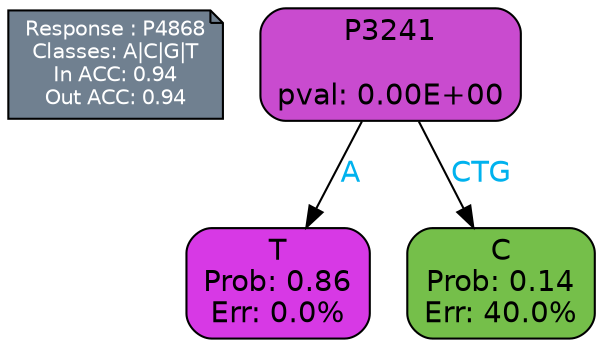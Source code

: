 digraph Tree {
node [shape=box, style="filled, rounded", color="black", fontname=helvetica] ;
graph [ranksep=equally, splines=polylines, bgcolor=transparent, dpi=600] ;
edge [fontname=helvetica] ;
LEGEND [label="Response : P4868
Classes: A|C|G|T
In ACC: 0.94
Out ACC: 0.94
",shape=note,align=left,style=filled,fillcolor="slategray",fontcolor="white",fontsize=10];1 [label="P3241

pval: 0.00E+00", fillcolor="#c94bcf"] ;
2 [label="T
Prob: 0.86
Err: 0.0%", fillcolor="#d739e5"] ;
3 [label="C
Prob: 0.14
Err: 40.0%", fillcolor="#75bf4a"] ;
1 -> 2 [label="A",fontcolor=deepskyblue2] ;
1 -> 3 [label="CTG",fontcolor=deepskyblue2] ;
{rank = same; 2;3;}{rank = same; LEGEND;1;}}